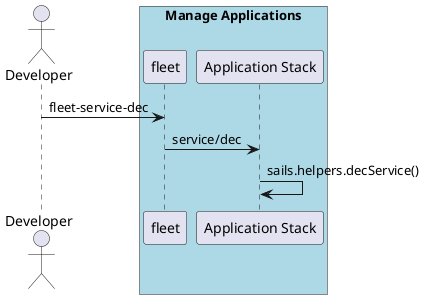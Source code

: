 @startuml
Actor "Developer" as A

box "Manage Applications" #lightblue
participant "fleet" as S
A -> S : fleet-service-dec
participant "Application Stack" as AS
S -> AS : service/dec
AS -> AS : sails.helpers.decService()
end box

@enduml
